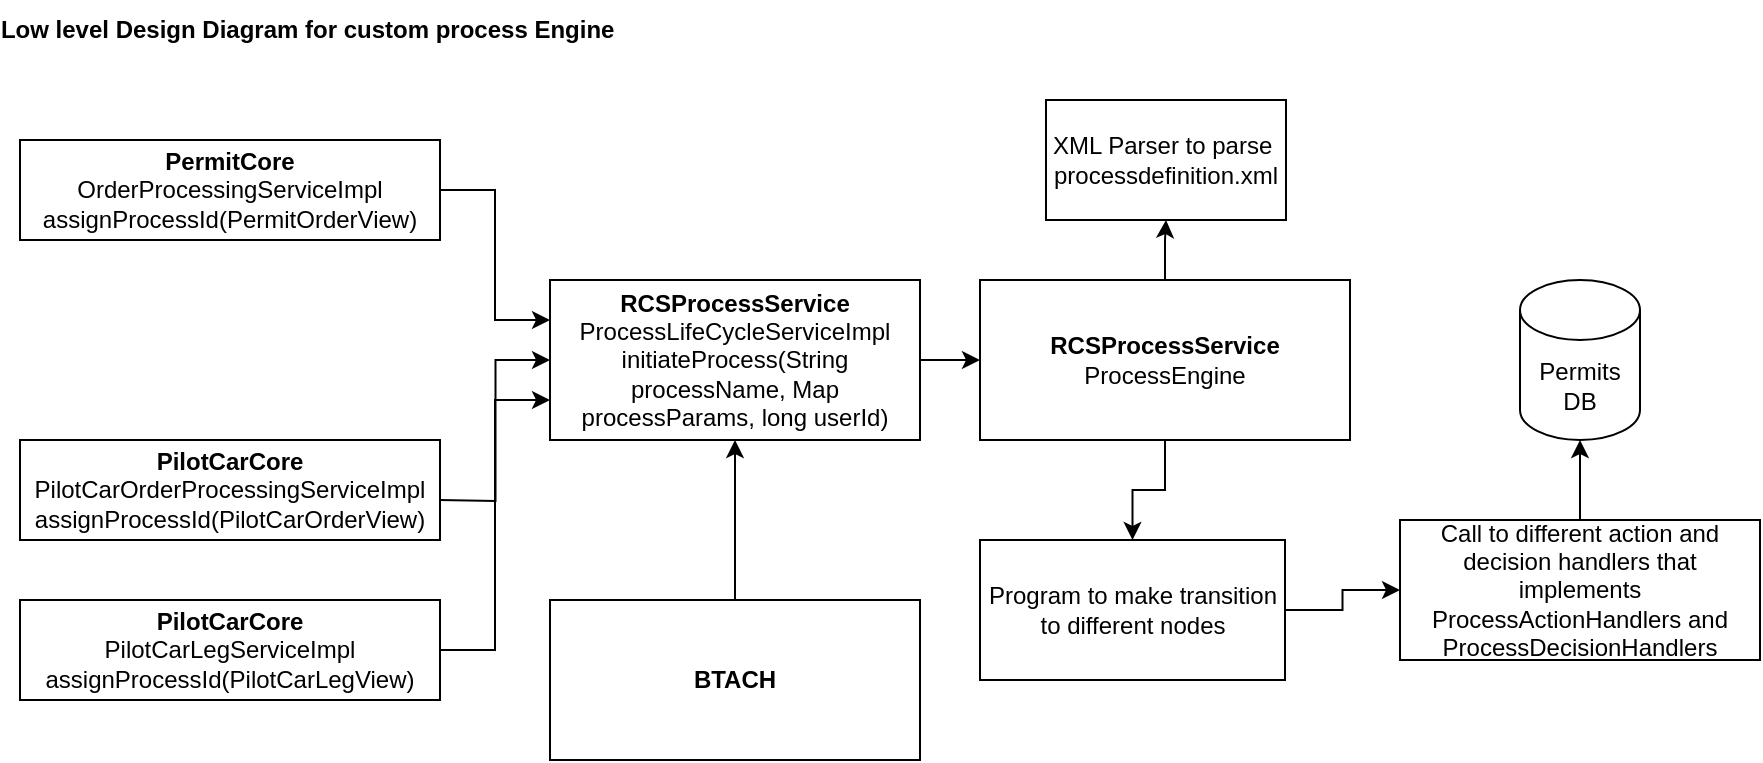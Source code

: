 <mxfile version="26.0.9">
  <diagram name="Page-1" id="QCHZxGdK7dInkrTfqI55">
    <mxGraphModel dx="1120" dy="413" grid="1" gridSize="10" guides="1" tooltips="1" connect="1" arrows="1" fold="1" page="1" pageScale="1" pageWidth="850" pageHeight="1100" math="0" shadow="0">
      <root>
        <mxCell id="0" />
        <mxCell id="1" parent="0" />
        <mxCell id="UbfLk0bQusmyIFXjgGm9-8" value="" style="edgeStyle=orthogonalEdgeStyle;rounded=0;orthogonalLoop=1;jettySize=auto;html=1;entryX=0;entryY=0.25;entryDx=0;entryDy=0;" edge="1" parent="1" source="UbfLk0bQusmyIFXjgGm9-1" target="UbfLk0bQusmyIFXjgGm9-5">
          <mxGeometry relative="1" as="geometry">
            <mxPoint x="395" y="225" as="targetPoint" />
          </mxGeometry>
        </mxCell>
        <mxCell id="UbfLk0bQusmyIFXjgGm9-1" value="&lt;b&gt;PermitCore&lt;/b&gt;&lt;br&gt;OrderProcessingServiceImpl&lt;br&gt;assignProcessId(PermitOrderView)" style="rounded=0;whiteSpace=wrap;html=1;" vertex="1" parent="1">
          <mxGeometry x="40" y="200" width="210" height="50" as="geometry" />
        </mxCell>
        <mxCell id="UbfLk0bQusmyIFXjgGm9-2" value="&lt;b&gt;PilotCarCore&lt;/b&gt;&lt;br&gt;PilotCarLegServiceImpl&lt;br&gt;assignProcessId(PilotCarLegView)" style="rounded=0;whiteSpace=wrap;html=1;" vertex="1" parent="1">
          <mxGeometry x="40" y="430" width="210" height="50" as="geometry" />
        </mxCell>
        <mxCell id="UbfLk0bQusmyIFXjgGm9-3" value="&lt;b&gt;PilotCarCore&lt;/b&gt;&lt;br&gt;PilotCarOrderProcessingServiceImpl&lt;br&gt;assignProcessId(PilotCarOrderView)" style="rounded=0;whiteSpace=wrap;html=1;" vertex="1" parent="1">
          <mxGeometry x="40" y="350" width="210" height="50" as="geometry" />
        </mxCell>
        <mxCell id="UbfLk0bQusmyIFXjgGm9-21" value="" style="edgeStyle=orthogonalEdgeStyle;rounded=0;orthogonalLoop=1;jettySize=auto;html=1;" edge="1" parent="1" source="UbfLk0bQusmyIFXjgGm9-5" target="UbfLk0bQusmyIFXjgGm9-20">
          <mxGeometry relative="1" as="geometry" />
        </mxCell>
        <mxCell id="UbfLk0bQusmyIFXjgGm9-5" value="&lt;b&gt;RCSProcessService&lt;/b&gt;&lt;br&gt;ProcessLifeCycleServiceImpl&lt;br&gt;initiateProcess(String processName, Map processParams, long userId)" style="rounded=0;whiteSpace=wrap;html=1;" vertex="1" parent="1">
          <mxGeometry x="305" y="270" width="185" height="80" as="geometry" />
        </mxCell>
        <mxCell id="UbfLk0bQusmyIFXjgGm9-9" value="" style="edgeStyle=orthogonalEdgeStyle;rounded=0;orthogonalLoop=1;jettySize=auto;html=1;entryX=0;entryY=0.5;entryDx=0;entryDy=0;" edge="1" parent="1" target="UbfLk0bQusmyIFXjgGm9-5">
          <mxGeometry relative="1" as="geometry">
            <mxPoint x="249.5" y="380" as="sourcePoint" />
            <mxPoint x="304.5" y="445" as="targetPoint" />
          </mxGeometry>
        </mxCell>
        <mxCell id="UbfLk0bQusmyIFXjgGm9-10" value="" style="edgeStyle=orthogonalEdgeStyle;rounded=0;orthogonalLoop=1;jettySize=auto;html=1;exitX=1;exitY=0.5;exitDx=0;exitDy=0;entryX=0;entryY=0.75;entryDx=0;entryDy=0;" edge="1" parent="1" source="UbfLk0bQusmyIFXjgGm9-2" target="UbfLk0bQusmyIFXjgGm9-5">
          <mxGeometry relative="1" as="geometry">
            <mxPoint x="259.5" y="390" as="sourcePoint" />
            <mxPoint x="280" y="320" as="targetPoint" />
          </mxGeometry>
        </mxCell>
        <mxCell id="UbfLk0bQusmyIFXjgGm9-11" value="Low level Design Diagram for custom process Engine&amp;nbsp;" style="text;html=1;align=center;verticalAlign=middle;resizable=0;points=[];autosize=1;strokeColor=none;fillColor=none;fontStyle=1" vertex="1" parent="1">
          <mxGeometry x="30" y="130" width="310" height="30" as="geometry" />
        </mxCell>
        <mxCell id="UbfLk0bQusmyIFXjgGm9-23" value="" style="edgeStyle=orthogonalEdgeStyle;rounded=0;orthogonalLoop=1;jettySize=auto;html=1;" edge="1" parent="1" source="UbfLk0bQusmyIFXjgGm9-20" target="UbfLk0bQusmyIFXjgGm9-22">
          <mxGeometry relative="1" as="geometry" />
        </mxCell>
        <mxCell id="UbfLk0bQusmyIFXjgGm9-25" value="" style="edgeStyle=orthogonalEdgeStyle;rounded=0;orthogonalLoop=1;jettySize=auto;html=1;" edge="1" parent="1" source="UbfLk0bQusmyIFXjgGm9-20" target="UbfLk0bQusmyIFXjgGm9-24">
          <mxGeometry relative="1" as="geometry" />
        </mxCell>
        <mxCell id="UbfLk0bQusmyIFXjgGm9-20" value="&lt;b&gt;RCSProcessService&lt;/b&gt;&lt;br&gt;ProcessEngine" style="rounded=0;whiteSpace=wrap;html=1;" vertex="1" parent="1">
          <mxGeometry x="520" y="270" width="185" height="80" as="geometry" />
        </mxCell>
        <mxCell id="UbfLk0bQusmyIFXjgGm9-22" value="XML Parser to parse&amp;nbsp; processdefinition.xml" style="rounded=0;whiteSpace=wrap;html=1;" vertex="1" parent="1">
          <mxGeometry x="553" y="180" width="120" height="60" as="geometry" />
        </mxCell>
        <mxCell id="UbfLk0bQusmyIFXjgGm9-27" value="" style="edgeStyle=orthogonalEdgeStyle;rounded=0;orthogonalLoop=1;jettySize=auto;html=1;entryX=0;entryY=0.5;entryDx=0;entryDy=0;" edge="1" parent="1" source="UbfLk0bQusmyIFXjgGm9-24" target="UbfLk0bQusmyIFXjgGm9-26">
          <mxGeometry relative="1" as="geometry" />
        </mxCell>
        <mxCell id="UbfLk0bQusmyIFXjgGm9-24" value="Program to make transition to different nodes" style="rounded=0;whiteSpace=wrap;html=1;" vertex="1" parent="1">
          <mxGeometry x="520" y="400" width="152.5" height="70" as="geometry" />
        </mxCell>
        <mxCell id="UbfLk0bQusmyIFXjgGm9-29" value="" style="edgeStyle=orthogonalEdgeStyle;rounded=0;orthogonalLoop=1;jettySize=auto;html=1;" edge="1" parent="1" source="UbfLk0bQusmyIFXjgGm9-26" target="UbfLk0bQusmyIFXjgGm9-28">
          <mxGeometry relative="1" as="geometry" />
        </mxCell>
        <mxCell id="UbfLk0bQusmyIFXjgGm9-26" value="Call to different action and decision handlers that implements ProcessActionHandlers and ProcessDecisionHandlers" style="rounded=0;whiteSpace=wrap;html=1;" vertex="1" parent="1">
          <mxGeometry x="730" y="390" width="180" height="70" as="geometry" />
        </mxCell>
        <mxCell id="UbfLk0bQusmyIFXjgGm9-28" value="Permits DB" style="shape=cylinder3;whiteSpace=wrap;html=1;boundedLbl=1;backgroundOutline=1;size=15;" vertex="1" parent="1">
          <mxGeometry x="790" y="270" width="60" height="80" as="geometry" />
        </mxCell>
        <mxCell id="UbfLk0bQusmyIFXjgGm9-32" value="" style="edgeStyle=orthogonalEdgeStyle;rounded=0;orthogonalLoop=1;jettySize=auto;html=1;" edge="1" parent="1" source="UbfLk0bQusmyIFXjgGm9-30" target="UbfLk0bQusmyIFXjgGm9-5">
          <mxGeometry relative="1" as="geometry" />
        </mxCell>
        <mxCell id="UbfLk0bQusmyIFXjgGm9-30" value="&lt;b&gt;BTACH&lt;/b&gt;" style="rounded=0;whiteSpace=wrap;html=1;" vertex="1" parent="1">
          <mxGeometry x="305" y="430" width="185" height="80" as="geometry" />
        </mxCell>
      </root>
    </mxGraphModel>
  </diagram>
</mxfile>
